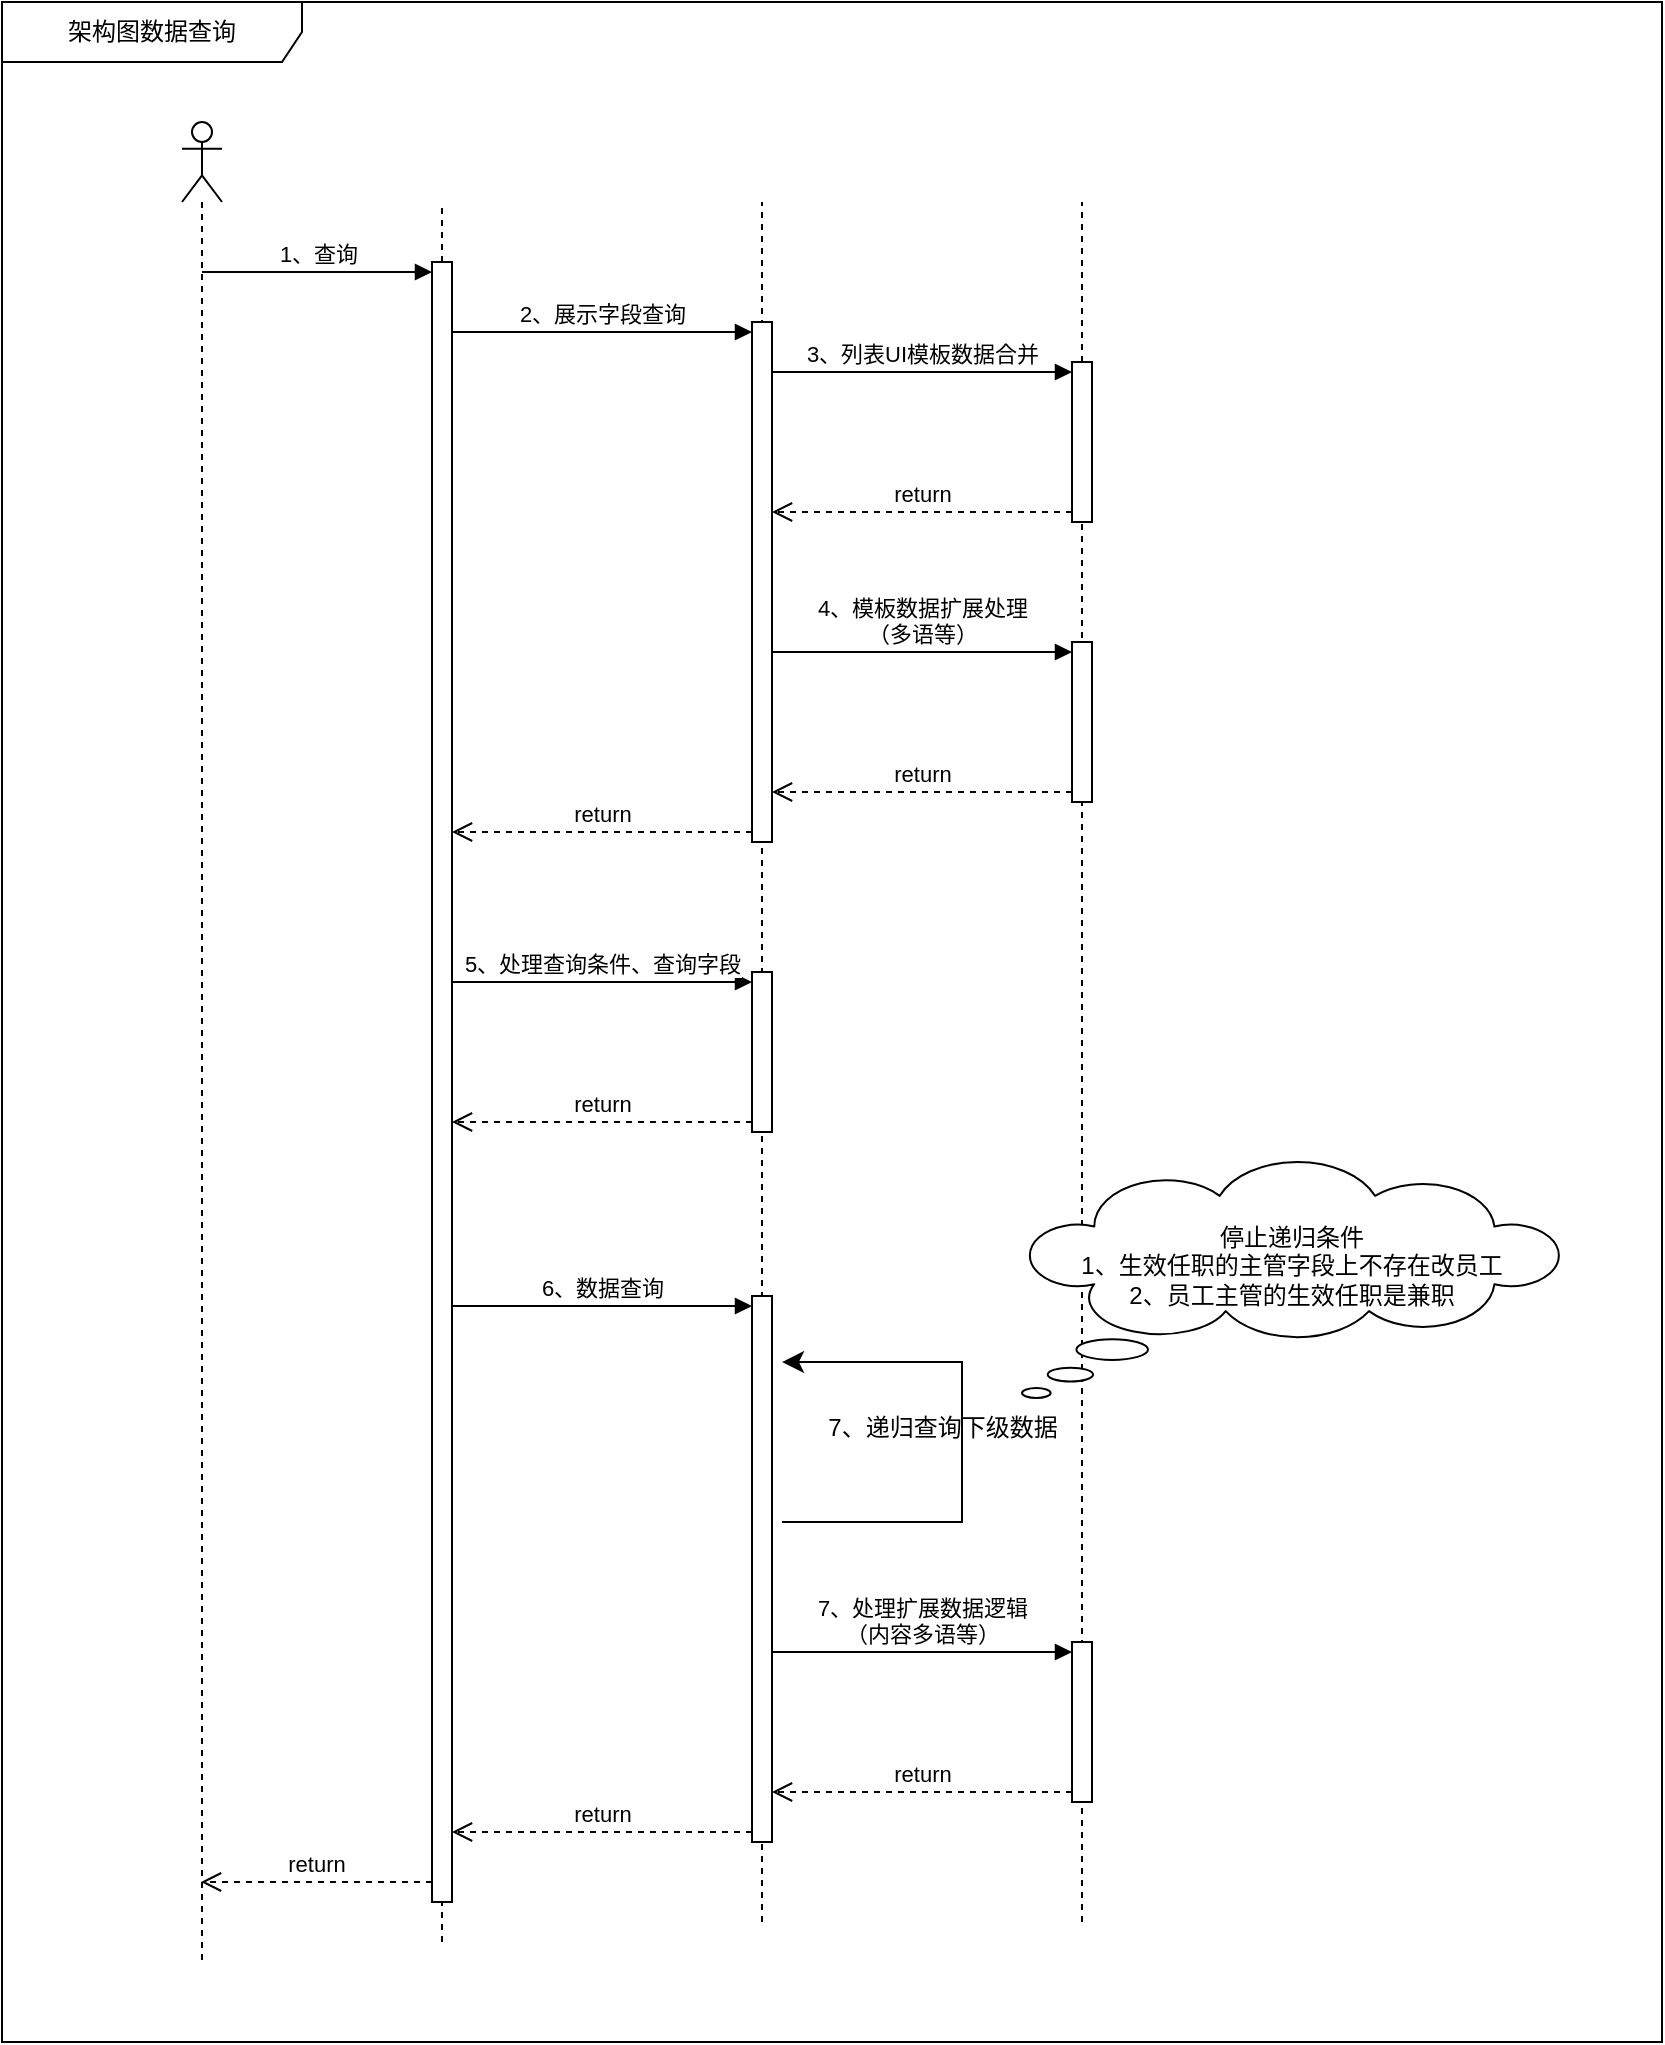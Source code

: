 <mxfile version="23.1.5" type="github">
  <diagram name="第 1 页" id="S-6OjkVsCnSg2azHZJY5">
    <mxGraphModel dx="2261" dy="749" grid="1" gridSize="10" guides="1" tooltips="1" connect="1" arrows="1" fold="1" page="1" pageScale="1" pageWidth="827" pageHeight="1169" math="0" shadow="0">
      <root>
        <mxCell id="0" />
        <mxCell id="1" parent="0" />
        <mxCell id="T84RrNcwuwcVCLzUbH3B-3" value="" style="shape=umlLifeline;perimeter=lifelinePerimeter;whiteSpace=wrap;html=1;container=1;dropTarget=0;collapsible=0;recursiveResize=0;outlineConnect=0;portConstraint=eastwest;newEdgeStyle={&quot;curved&quot;:0,&quot;rounded&quot;:0};participant=umlActor;" parent="1" vertex="1">
          <mxGeometry x="70" y="80" width="20" height="920" as="geometry" />
        </mxCell>
        <mxCell id="T84RrNcwuwcVCLzUbH3B-10" value="" style="endArrow=none;dashed=1;html=1;rounded=0;" parent="1" edge="1">
          <mxGeometry width="50" height="50" relative="1" as="geometry">
            <mxPoint x="200" y="990" as="sourcePoint" />
            <mxPoint x="200" y="120" as="targetPoint" />
          </mxGeometry>
        </mxCell>
        <mxCell id="T84RrNcwuwcVCLzUbH3B-11" value="" style="endArrow=none;dashed=1;html=1;rounded=0;" parent="1" edge="1">
          <mxGeometry width="50" height="50" relative="1" as="geometry">
            <mxPoint x="520" y="980" as="sourcePoint" />
            <mxPoint x="520" y="120" as="targetPoint" />
          </mxGeometry>
        </mxCell>
        <mxCell id="T84RrNcwuwcVCLzUbH3B-12" value="" style="endArrow=none;dashed=1;html=1;rounded=0;" parent="1" edge="1">
          <mxGeometry width="50" height="50" relative="1" as="geometry">
            <mxPoint x="360" y="980" as="sourcePoint" />
            <mxPoint x="360" y="120" as="targetPoint" />
          </mxGeometry>
        </mxCell>
        <mxCell id="T84RrNcwuwcVCLzUbH3B-4" value="" style="html=1;points=[[0,0,0,0,5],[0,1,0,0,-5],[1,0,0,0,5],[1,1,0,0,-5]];perimeter=orthogonalPerimeter;outlineConnect=0;targetShapes=umlLifeline;portConstraint=eastwest;newEdgeStyle={&quot;curved&quot;:0,&quot;rounded&quot;:0};" parent="1" vertex="1">
          <mxGeometry x="195" y="150" width="10" height="820" as="geometry" />
        </mxCell>
        <mxCell id="T84RrNcwuwcVCLzUbH3B-5" value="1、查询" style="html=1;verticalAlign=bottom;endArrow=block;curved=0;rounded=0;entryX=0;entryY=0;entryDx=0;entryDy=5;" parent="1" target="T84RrNcwuwcVCLzUbH3B-4" edge="1">
          <mxGeometry relative="1" as="geometry">
            <mxPoint x="80" y="155" as="sourcePoint" />
          </mxGeometry>
        </mxCell>
        <mxCell id="T84RrNcwuwcVCLzUbH3B-6" value="return" style="html=1;verticalAlign=bottom;endArrow=open;dashed=1;endSize=8;curved=0;rounded=0;exitX=0;exitY=1;exitDx=0;exitDy=-5;" parent="1" edge="1">
          <mxGeometry relative="1" as="geometry">
            <mxPoint x="79.5" y="960.0" as="targetPoint" />
            <mxPoint x="195" y="960.0" as="sourcePoint" />
          </mxGeometry>
        </mxCell>
        <mxCell id="T84RrNcwuwcVCLzUbH3B-14" value="" style="html=1;points=[[0,0,0,0,5],[0,1,0,0,-5],[1,0,0,0,5],[1,1,0,0,-5]];perimeter=orthogonalPerimeter;outlineConnect=0;targetShapes=umlLifeline;portConstraint=eastwest;newEdgeStyle={&quot;curved&quot;:0,&quot;rounded&quot;:0};" parent="1" vertex="1">
          <mxGeometry x="355" y="180" width="10" height="260" as="geometry" />
        </mxCell>
        <mxCell id="T84RrNcwuwcVCLzUbH3B-15" value="2、展示字段查询" style="html=1;verticalAlign=bottom;endArrow=block;curved=0;rounded=0;entryX=0;entryY=0;entryDx=0;entryDy=5;" parent="1" source="T84RrNcwuwcVCLzUbH3B-4" target="T84RrNcwuwcVCLzUbH3B-14" edge="1">
          <mxGeometry relative="1" as="geometry">
            <mxPoint x="290" y="185" as="sourcePoint" />
          </mxGeometry>
        </mxCell>
        <mxCell id="T84RrNcwuwcVCLzUbH3B-16" value="return" style="html=1;verticalAlign=bottom;endArrow=open;dashed=1;endSize=8;curved=0;rounded=0;exitX=0;exitY=1;exitDx=0;exitDy=-5;" parent="1" source="T84RrNcwuwcVCLzUbH3B-14" target="T84RrNcwuwcVCLzUbH3B-4" edge="1">
          <mxGeometry relative="1" as="geometry">
            <mxPoint x="290" y="255" as="targetPoint" />
          </mxGeometry>
        </mxCell>
        <mxCell id="T84RrNcwuwcVCLzUbH3B-17" value="" style="html=1;points=[[0,0,0,0,5],[0,1,0,0,-5],[1,0,0,0,5],[1,1,0,0,-5]];perimeter=orthogonalPerimeter;outlineConnect=0;targetShapes=umlLifeline;portConstraint=eastwest;newEdgeStyle={&quot;curved&quot;:0,&quot;rounded&quot;:0};" parent="1" vertex="1">
          <mxGeometry x="515" y="200" width="10" height="80" as="geometry" />
        </mxCell>
        <mxCell id="T84RrNcwuwcVCLzUbH3B-18" value="3、列表UI模板数据合并" style="html=1;verticalAlign=bottom;endArrow=block;curved=0;rounded=0;entryX=0;entryY=0;entryDx=0;entryDy=5;" parent="1" source="T84RrNcwuwcVCLzUbH3B-14" target="T84RrNcwuwcVCLzUbH3B-17" edge="1">
          <mxGeometry relative="1" as="geometry">
            <mxPoint x="450" y="205" as="sourcePoint" />
          </mxGeometry>
        </mxCell>
        <mxCell id="T84RrNcwuwcVCLzUbH3B-19" value="return" style="html=1;verticalAlign=bottom;endArrow=open;dashed=1;endSize=8;curved=0;rounded=0;exitX=0;exitY=1;exitDx=0;exitDy=-5;" parent="1" source="T84RrNcwuwcVCLzUbH3B-17" target="T84RrNcwuwcVCLzUbH3B-14" edge="1">
          <mxGeometry relative="1" as="geometry">
            <mxPoint x="450" y="275" as="targetPoint" />
          </mxGeometry>
        </mxCell>
        <mxCell id="T84RrNcwuwcVCLzUbH3B-20" value="" style="html=1;points=[[0,0,0,0,5],[0,1,0,0,-5],[1,0,0,0,5],[1,1,0,0,-5]];perimeter=orthogonalPerimeter;outlineConnect=0;targetShapes=umlLifeline;portConstraint=eastwest;newEdgeStyle={&quot;curved&quot;:0,&quot;rounded&quot;:0};" parent="1" vertex="1">
          <mxGeometry x="515" y="340" width="10" height="80" as="geometry" />
        </mxCell>
        <mxCell id="T84RrNcwuwcVCLzUbH3B-21" value="4、模板数据扩展处理&lt;br&gt;（多语等）" style="html=1;verticalAlign=bottom;endArrow=block;curved=0;rounded=0;entryX=0;entryY=0;entryDx=0;entryDy=5;" parent="1" source="T84RrNcwuwcVCLzUbH3B-14" target="T84RrNcwuwcVCLzUbH3B-20" edge="1">
          <mxGeometry relative="1" as="geometry">
            <mxPoint x="445" y="345" as="sourcePoint" />
          </mxGeometry>
        </mxCell>
        <mxCell id="T84RrNcwuwcVCLzUbH3B-22" value="return" style="html=1;verticalAlign=bottom;endArrow=open;dashed=1;endSize=8;curved=0;rounded=0;exitX=0;exitY=1;exitDx=0;exitDy=-5;" parent="1" source="T84RrNcwuwcVCLzUbH3B-20" target="T84RrNcwuwcVCLzUbH3B-14" edge="1">
          <mxGeometry relative="1" as="geometry">
            <mxPoint x="445" y="415" as="targetPoint" />
          </mxGeometry>
        </mxCell>
        <mxCell id="T84RrNcwuwcVCLzUbH3B-23" value="" style="html=1;points=[[0,0,0,0,5],[0,1,0,0,-5],[1,0,0,0,5],[1,1,0,0,-5]];perimeter=orthogonalPerimeter;outlineConnect=0;targetShapes=umlLifeline;portConstraint=eastwest;newEdgeStyle={&quot;curved&quot;:0,&quot;rounded&quot;:0};" parent="1" vertex="1">
          <mxGeometry x="355" y="667" width="10" height="273" as="geometry" />
        </mxCell>
        <mxCell id="T84RrNcwuwcVCLzUbH3B-24" value="6、数据查询" style="html=1;verticalAlign=bottom;endArrow=block;curved=0;rounded=0;entryX=0;entryY=0;entryDx=0;entryDy=5;" parent="1" target="T84RrNcwuwcVCLzUbH3B-23" edge="1">
          <mxGeometry relative="1" as="geometry">
            <mxPoint x="205" y="672.0" as="sourcePoint" />
          </mxGeometry>
        </mxCell>
        <mxCell id="T84RrNcwuwcVCLzUbH3B-25" value="return" style="html=1;verticalAlign=bottom;endArrow=open;dashed=1;endSize=8;curved=0;rounded=0;exitX=0;exitY=1;exitDx=0;exitDy=-5;" parent="1" source="T84RrNcwuwcVCLzUbH3B-23" target="T84RrNcwuwcVCLzUbH3B-4" edge="1">
          <mxGeometry relative="1" as="geometry">
            <mxPoint x="205" y="882.0" as="targetPoint" />
          </mxGeometry>
        </mxCell>
        <mxCell id="T84RrNcwuwcVCLzUbH3B-26" value="" style="html=1;points=[[0,0,0,0,5],[0,1,0,0,-5],[1,0,0,0,5],[1,1,0,0,-5]];perimeter=orthogonalPerimeter;outlineConnect=0;targetShapes=umlLifeline;portConstraint=eastwest;newEdgeStyle={&quot;curved&quot;:0,&quot;rounded&quot;:0};" parent="1" vertex="1">
          <mxGeometry x="515" y="840" width="10" height="80" as="geometry" />
        </mxCell>
        <mxCell id="T84RrNcwuwcVCLzUbH3B-27" value="7、处理扩展数据逻辑&lt;br&gt;（内容多语等）" style="html=1;verticalAlign=bottom;endArrow=block;curved=0;rounded=0;entryX=0;entryY=0;entryDx=0;entryDy=5;" parent="1" target="T84RrNcwuwcVCLzUbH3B-26" edge="1">
          <mxGeometry relative="1" as="geometry">
            <mxPoint x="365" y="845" as="sourcePoint" />
          </mxGeometry>
        </mxCell>
        <mxCell id="T84RrNcwuwcVCLzUbH3B-28" value="return" style="html=1;verticalAlign=bottom;endArrow=open;dashed=1;endSize=8;curved=0;rounded=0;exitX=0;exitY=1;exitDx=0;exitDy=-5;" parent="1" source="T84RrNcwuwcVCLzUbH3B-26" edge="1">
          <mxGeometry relative="1" as="geometry">
            <mxPoint x="365" y="915" as="targetPoint" />
          </mxGeometry>
        </mxCell>
        <mxCell id="T84RrNcwuwcVCLzUbH3B-29" value="" style="html=1;points=[[0,0,0,0,5],[0,1,0,0,-5],[1,0,0,0,5],[1,1,0,0,-5]];perimeter=orthogonalPerimeter;outlineConnect=0;targetShapes=umlLifeline;portConstraint=eastwest;newEdgeStyle={&quot;curved&quot;:0,&quot;rounded&quot;:0};" parent="1" vertex="1">
          <mxGeometry x="355" y="505" width="10" height="80" as="geometry" />
        </mxCell>
        <mxCell id="T84RrNcwuwcVCLzUbH3B-30" value="5、处理查询条件、查询字段" style="html=1;verticalAlign=bottom;endArrow=block;curved=0;rounded=0;entryX=0;entryY=0;entryDx=0;entryDy=5;" parent="1" source="T84RrNcwuwcVCLzUbH3B-4" target="T84RrNcwuwcVCLzUbH3B-29" edge="1">
          <mxGeometry relative="1" as="geometry">
            <mxPoint x="285" y="510" as="sourcePoint" />
          </mxGeometry>
        </mxCell>
        <mxCell id="T84RrNcwuwcVCLzUbH3B-31" value="return" style="html=1;verticalAlign=bottom;endArrow=open;dashed=1;endSize=8;curved=0;rounded=0;exitX=0;exitY=1;exitDx=0;exitDy=-5;" parent="1" source="T84RrNcwuwcVCLzUbH3B-29" target="T84RrNcwuwcVCLzUbH3B-4" edge="1">
          <mxGeometry relative="1" as="geometry">
            <mxPoint x="285" y="580" as="targetPoint" />
          </mxGeometry>
        </mxCell>
        <mxCell id="sjRXnx2SvlVrv_pFDzfb-4" value="" style="edgeStyle=elbowEdgeStyle;elbow=horizontal;endArrow=classic;html=1;curved=0;rounded=0;endSize=8;startSize=8;entryX=1.5;entryY=0.121;entryDx=0;entryDy=0;entryPerimeter=0;" edge="1" parent="1" target="T84RrNcwuwcVCLzUbH3B-23">
          <mxGeometry width="50" height="50" relative="1" as="geometry">
            <mxPoint x="370" y="780" as="sourcePoint" />
            <mxPoint x="440" y="700" as="targetPoint" />
            <Array as="points">
              <mxPoint x="460" y="740" />
            </Array>
          </mxGeometry>
        </mxCell>
        <mxCell id="sjRXnx2SvlVrv_pFDzfb-5" value="7、递归查询下级数据" style="text;html=1;align=center;verticalAlign=middle;resizable=0;points=[];autosize=1;strokeColor=none;fillColor=none;" vertex="1" parent="1">
          <mxGeometry x="380" y="718" width="140" height="30" as="geometry" />
        </mxCell>
        <mxCell id="sjRXnx2SvlVrv_pFDzfb-6" value="停止递归条件&lt;br&gt;1、生效任职的主管字段上不存在改员工&lt;br&gt;2、员工主管的生效任职是兼职&lt;br&gt;&lt;div&gt;&lt;br/&gt;&lt;/div&gt;" style="whiteSpace=wrap;html=1;shape=mxgraph.basic.cloud_callout" vertex="1" parent="1">
          <mxGeometry x="490" y="600" width="270" height="118" as="geometry" />
        </mxCell>
        <mxCell id="sjRXnx2SvlVrv_pFDzfb-7" value="架构图数据查询" style="shape=umlFrame;whiteSpace=wrap;html=1;pointerEvents=0;width=150;height=30;" vertex="1" parent="1">
          <mxGeometry x="-20" y="20" width="830" height="1020" as="geometry" />
        </mxCell>
      </root>
    </mxGraphModel>
  </diagram>
</mxfile>
